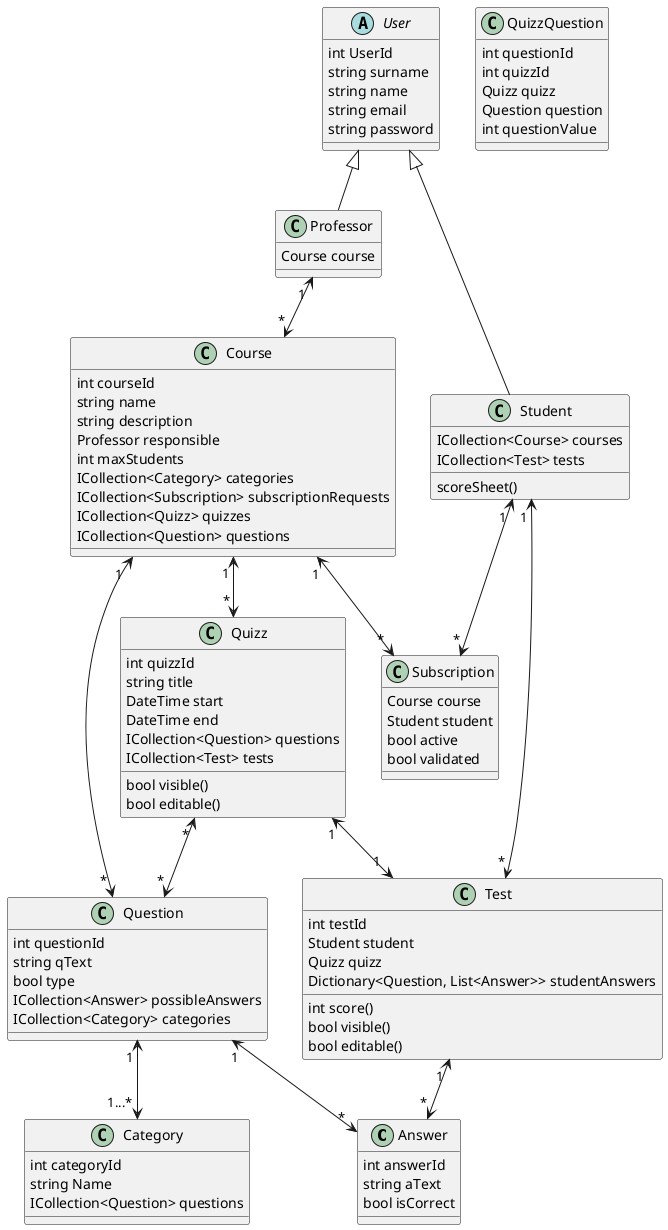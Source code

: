 @startuml

class Answer {
int answerId
string aText
bool isCorrect
}

class Category {
int categoryId
string Name
ICollection<Question> questions
}

class Course {
int courseId
string name
string description
Professor responsible
int maxStudents
ICollection<Category> categories
ICollection<Subscription> subscriptionRequests
ICollection<Quizz> quizzes
ICollection<Question> questions
}

class Professor {
Course course
}

'=banque de questions d'un cours :
class Question {
int questionId
'=énoncé :
string qText
'=type de question : une seule ou plusieurs réponses
bool type
ICollection<Answer> possibleAnswers
ICollection<Category> categories
}

class Quizz {
int quizzId
string title
DateTime start
DateTime end
ICollection<Question> questions
ICollection<Test> tests
bool visible()
bool editable()
}

class QuizzQuestion {
int questionId
int quizzId
Quizz quizz
Question question
'=valeur de la question :
int questionValue
}

class Student {
ICollection<Course> courses
ICollection<Test> tests
'= liste des scores obtenus pour les tests
scoreSheet()
}

class Subscription {
Course course
Student student
bool active
bool validated
}

class Test {
int testId
Student student
Quizz quizz
Dictionary<Question, List<Answer>> studentAnswers
int score()
bool visible()
bool editable()
}

abstract class User {
int UserId
string surname
string name
string email
string password
}

User <|-- Student
User <|-- Professor
Student " 1 " <--> " * " Subscription
Course " 1 " <--> " * " Subscription
Professor " 1 " <--> " * " Course
Course " 1 " <--> " * " Quizz
Course " 1 " <--> " * " Question
Quizz " * " <--> " * " Question
Question " 1 " <--> " * " Answer
Question " 1 " <--> " 1...* " Category
Quizz " 1 " <--> " 1 " Test
Student " 1 " <--> " * " Test
Test " 1 " <--> " * " Answer

@enduml
